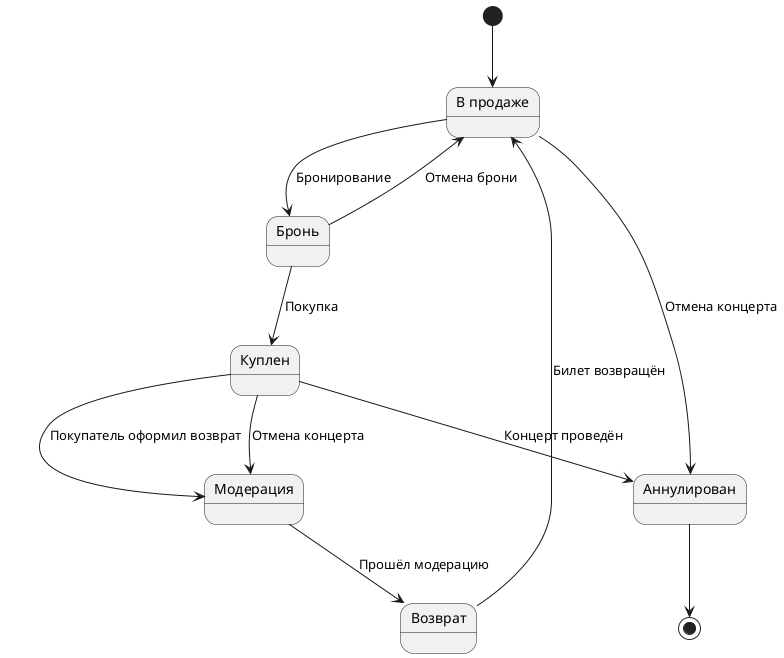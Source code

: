 @startuml stateDiagram

state "В продаже" as OnSale
state "Бронь" as Reservation
state "Куплен" as Purchased
state "Модерация" as Moderation
state "Возврат" as Refund
state "Аннулирован" as Canceled

[*] --> OnSale
OnSale --> Reservation : Бронирование
Reservation --> OnSale : Отмена брони
Reservation --> Purchased : Покупка
Purchased --> Moderation : Отмена концерта
Purchased --> Moderation : Покупатель оформил возврат
Purchased --> Canceled : Концерт проведён
Moderation --> Refund : Прошёл модерацию
Refund --> OnSale : Билет возвращён
OnSale --> Canceled : Отмена концерта
Canceled --> [*]

@enduml
